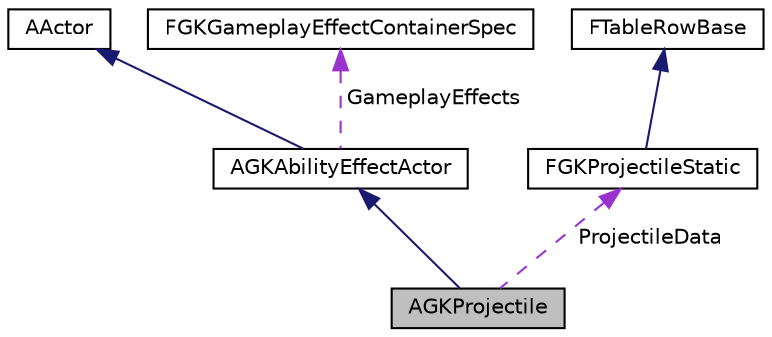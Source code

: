 digraph "AGKProjectile"
{
 // LATEX_PDF_SIZE
  edge [fontname="Helvetica",fontsize="10",labelfontname="Helvetica",labelfontsize="10"];
  node [fontname="Helvetica",fontsize="10",shape=record];
  Node1 [label="AGKProjectile",height=0.2,width=0.4,color="black", fillcolor="grey75", style="filled", fontcolor="black",tooltip=" "];
  Node2 -> Node1 [dir="back",color="midnightblue",fontsize="10",style="solid",fontname="Helvetica"];
  Node2 [label="AGKAbilityEffectActor",height=0.2,width=0.4,color="black", fillcolor="white", style="filled",URL="$classAGKAbilityEffectActor.html",tooltip=" "];
  Node3 -> Node2 [dir="back",color="midnightblue",fontsize="10",style="solid",fontname="Helvetica"];
  Node3 [label="AActor",height=0.2,width=0.4,color="black", fillcolor="white", style="filled",tooltip=" "];
  Node4 -> Node2 [dir="back",color="darkorchid3",fontsize="10",style="dashed",label=" GameplayEffects" ,fontname="Helvetica"];
  Node4 [label="FGKGameplayEffectContainerSpec",height=0.2,width=0.4,color="black", fillcolor="white", style="filled",URL="$structFGKGameplayEffectContainerSpec.html",tooltip=" "];
  Node5 -> Node1 [dir="back",color="darkorchid3",fontsize="10",style="dashed",label=" ProjectileData" ,fontname="Helvetica"];
  Node5 [label="FGKProjectileStatic",height=0.2,width=0.4,color="black", fillcolor="white", style="filled",URL="$structFGKProjectileStatic.html",tooltip=" "];
  Node6 -> Node5 [dir="back",color="midnightblue",fontsize="10",style="solid",fontname="Helvetica"];
  Node6 [label="FTableRowBase",height=0.2,width=0.4,color="black", fillcolor="white", style="filled",tooltip=" "];
}
